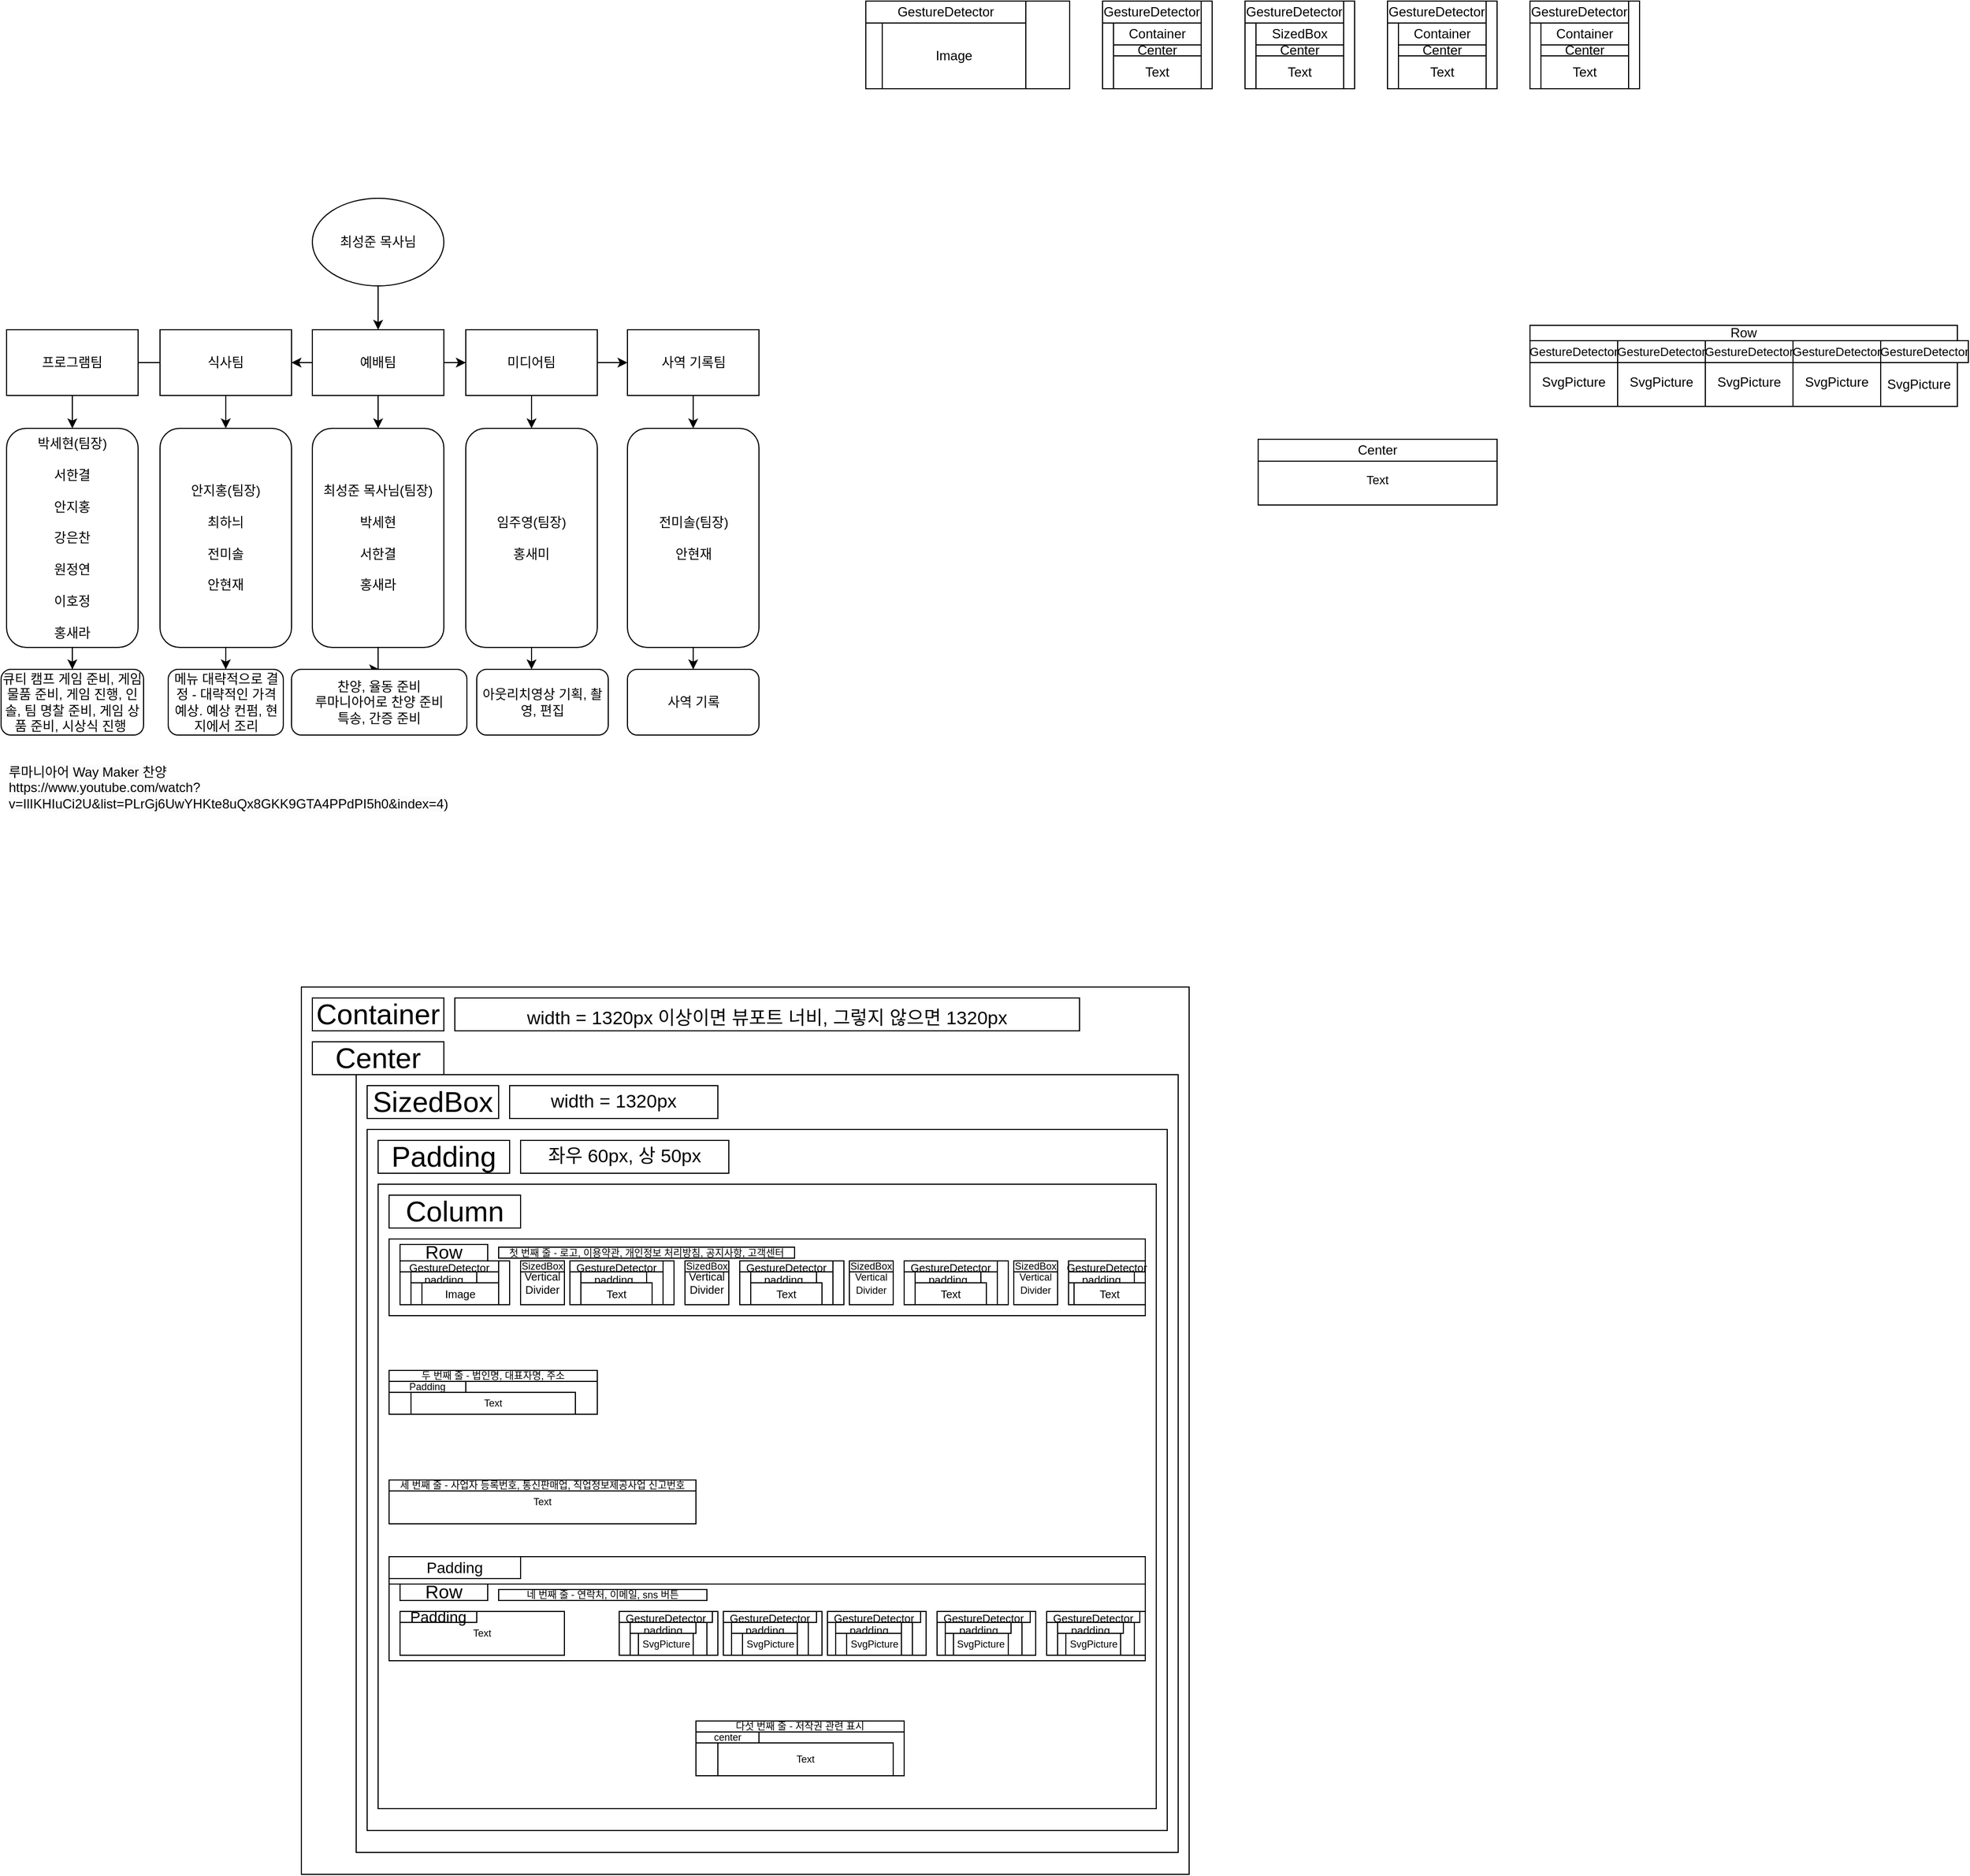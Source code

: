 <mxfile version="21.5.0" type="github">
  <diagram id="M_zqmDelzy8pDt6vgbyE" name="Page-1">
    <mxGraphModel dx="2625" dy="2696" grid="1" gridSize="10" guides="1" tooltips="1" connect="1" arrows="1" fold="1" page="1" pageScale="1" pageWidth="827" pageHeight="1169" math="0" shadow="0">
      <root>
        <mxCell id="0" />
        <mxCell id="1" parent="0" />
        <mxCell id="EXQ4jVyw8t44hVukwaR4-107" value="" style="rounded=0;whiteSpace=wrap;html=1;fontSize=9;" parent="1" vertex="1">
          <mxGeometry x="19" y="40" width="790" height="760" as="geometry" />
        </mxCell>
        <mxCell id="EXQ4jVyw8t44hVukwaR4-1" value="" style="whiteSpace=wrap;html=1;aspect=fixed;" parent="1" vertex="1">
          <mxGeometry x="209" y="570" as="geometry" />
        </mxCell>
        <mxCell id="EXQ4jVyw8t44hVukwaR4-2" value="" style="whiteSpace=wrap;html=1;aspect=fixed;" parent="1" vertex="1">
          <mxGeometry x="9" y="-10" width="810" height="810" as="geometry" />
        </mxCell>
        <mxCell id="EXQ4jVyw8t44hVukwaR4-3" value="&lt;font style=&quot;font-size: 26px&quot;&gt;Container&lt;/font&gt;" style="rounded=0;whiteSpace=wrap;html=1;" parent="1" vertex="1">
          <mxGeometry x="19" width="120" height="30" as="geometry" />
        </mxCell>
        <mxCell id="EXQ4jVyw8t44hVukwaR4-5" value="" style="rounded=0;whiteSpace=wrap;html=1;fontSize=26;" parent="1" vertex="1">
          <mxGeometry x="59" y="70" width="750" height="710" as="geometry" />
        </mxCell>
        <mxCell id="EXQ4jVyw8t44hVukwaR4-6" value="&lt;font style=&quot;font-size: 26px&quot;&gt;SizedBox&lt;/font&gt;" style="rounded=0;whiteSpace=wrap;html=1;" parent="1" vertex="1">
          <mxGeometry x="69" y="80" width="120" height="30" as="geometry" />
        </mxCell>
        <mxCell id="EXQ4jVyw8t44hVukwaR4-8" value="&lt;font style=&quot;font-size: 17px&quot;&gt;width = 1320px 이상이면 뷰포트 너비, 그렇지 않으면 1320px&lt;/font&gt;" style="rounded=0;whiteSpace=wrap;html=1;fontSize=26;" parent="1" vertex="1">
          <mxGeometry x="149" width="570" height="30" as="geometry" />
        </mxCell>
        <mxCell id="EXQ4jVyw8t44hVukwaR4-9" value="width = 1320px" style="rounded=0;whiteSpace=wrap;html=1;fontSize=17;" parent="1" vertex="1">
          <mxGeometry x="199" y="80" width="190" height="30" as="geometry" />
        </mxCell>
        <mxCell id="EXQ4jVyw8t44hVukwaR4-10" value="" style="rounded=0;whiteSpace=wrap;html=1;fontSize=17;" parent="1" vertex="1">
          <mxGeometry x="69" y="120" width="730" height="640" as="geometry" />
        </mxCell>
        <mxCell id="EXQ4jVyw8t44hVukwaR4-11" value="&lt;span style=&quot;font-size: 26px&quot;&gt;Padding&lt;/span&gt;" style="rounded=0;whiteSpace=wrap;html=1;" parent="1" vertex="1">
          <mxGeometry x="79" y="130" width="120" height="30" as="geometry" />
        </mxCell>
        <mxCell id="EXQ4jVyw8t44hVukwaR4-12" value="좌우 60px, 상 50px" style="rounded=0;whiteSpace=wrap;html=1;fontSize=17;" parent="1" vertex="1">
          <mxGeometry x="209" y="130" width="190" height="30" as="geometry" />
        </mxCell>
        <mxCell id="EXQ4jVyw8t44hVukwaR4-13" value="" style="rounded=0;whiteSpace=wrap;html=1;fontSize=17;" parent="1" vertex="1">
          <mxGeometry x="79" y="170" width="710" height="570" as="geometry" />
        </mxCell>
        <mxCell id="EXQ4jVyw8t44hVukwaR4-14" value="&lt;span style=&quot;font-size: 26px&quot;&gt;Column&lt;/span&gt;" style="rounded=0;whiteSpace=wrap;html=1;" parent="1" vertex="1">
          <mxGeometry x="89" y="180" width="120" height="30" as="geometry" />
        </mxCell>
        <mxCell id="EXQ4jVyw8t44hVukwaR4-15" value="" style="rounded=0;whiteSpace=wrap;html=1;fontSize=17;" parent="1" vertex="1">
          <mxGeometry x="89" y="220" width="690" height="70" as="geometry" />
        </mxCell>
        <mxCell id="EXQ4jVyw8t44hVukwaR4-16" value="Row" style="rounded=0;whiteSpace=wrap;html=1;fontSize=17;" parent="1" vertex="1">
          <mxGeometry x="99" y="225" width="80" height="15" as="geometry" />
        </mxCell>
        <mxCell id="EXQ4jVyw8t44hVukwaR4-18" value="" style="rounded=0;whiteSpace=wrap;html=1;fontSize=17;" parent="1" vertex="1">
          <mxGeometry x="99" y="240" width="100" height="40" as="geometry" />
        </mxCell>
        <mxCell id="EXQ4jVyw8t44hVukwaR4-19" value="&lt;font size=&quot;1&quot;&gt;GestureDetector&lt;/font&gt;" style="rounded=0;whiteSpace=wrap;html=1;fontSize=17;" parent="1" vertex="1">
          <mxGeometry x="99" y="240" width="90" height="10" as="geometry" />
        </mxCell>
        <mxCell id="EXQ4jVyw8t44hVukwaR4-20" value="" style="rounded=0;whiteSpace=wrap;html=1;fontSize=16;" parent="1" vertex="1">
          <mxGeometry x="109" y="250" width="80" height="30" as="geometry" />
        </mxCell>
        <mxCell id="EXQ4jVyw8t44hVukwaR4-21" value="&lt;font style=&quot;font-size: 10px&quot;&gt;padding&lt;/font&gt;" style="rounded=0;whiteSpace=wrap;html=1;fontSize=16;" parent="1" vertex="1">
          <mxGeometry x="109" y="250" width="60" height="10" as="geometry" />
        </mxCell>
        <mxCell id="EXQ4jVyw8t44hVukwaR4-22" value="Image" style="rounded=0;whiteSpace=wrap;html=1;fontSize=10;" parent="1" vertex="1">
          <mxGeometry x="119" y="260" width="70" height="20" as="geometry" />
        </mxCell>
        <mxCell id="EXQ4jVyw8t44hVukwaR4-24" value="" style="rounded=0;whiteSpace=wrap;html=1;fontSize=17;" parent="1" vertex="1">
          <mxGeometry x="254" y="240" width="95" height="40" as="geometry" />
        </mxCell>
        <mxCell id="EXQ4jVyw8t44hVukwaR4-25" value="&lt;font size=&quot;1&quot;&gt;GestureDetector&lt;/font&gt;" style="rounded=0;whiteSpace=wrap;html=1;fontSize=17;" parent="1" vertex="1">
          <mxGeometry x="254" y="240" width="85" height="10" as="geometry" />
        </mxCell>
        <mxCell id="EXQ4jVyw8t44hVukwaR4-26" value="" style="rounded=0;whiteSpace=wrap;html=1;fontSize=16;" parent="1" vertex="1">
          <mxGeometry x="264" y="250" width="75" height="30" as="geometry" />
        </mxCell>
        <mxCell id="EXQ4jVyw8t44hVukwaR4-27" value="&lt;font style=&quot;font-size: 10px&quot;&gt;padding&lt;/font&gt;" style="rounded=0;whiteSpace=wrap;html=1;fontSize=16;" parent="1" vertex="1">
          <mxGeometry x="264" y="250" width="60" height="10" as="geometry" />
        </mxCell>
        <mxCell id="EXQ4jVyw8t44hVukwaR4-28" value="Text" style="rounded=0;whiteSpace=wrap;html=1;fontSize=10;" parent="1" vertex="1">
          <mxGeometry x="264" y="260" width="65" height="20" as="geometry" />
        </mxCell>
        <mxCell id="EXQ4jVyw8t44hVukwaR4-30" value="Vertical&lt;br&gt;Divider" style="rounded=0;whiteSpace=wrap;html=1;fontSize=10;" parent="1" vertex="1">
          <mxGeometry x="209" y="240" width="40" height="40" as="geometry" />
        </mxCell>
        <mxCell id="EXQ4jVyw8t44hVukwaR4-31" value="Vertical&lt;br&gt;Divider" style="rounded=0;whiteSpace=wrap;html=1;fontSize=10;" parent="1" vertex="1">
          <mxGeometry x="359" y="240" width="40" height="40" as="geometry" />
        </mxCell>
        <mxCell id="EXQ4jVyw8t44hVukwaR4-32" value="" style="rounded=0;whiteSpace=wrap;html=1;fontSize=17;" parent="1" vertex="1">
          <mxGeometry x="409" y="240" width="95" height="40" as="geometry" />
        </mxCell>
        <mxCell id="EXQ4jVyw8t44hVukwaR4-33" value="&lt;font size=&quot;1&quot;&gt;GestureDetector&lt;/font&gt;" style="rounded=0;whiteSpace=wrap;html=1;fontSize=17;" parent="1" vertex="1">
          <mxGeometry x="409" y="240" width="85" height="10" as="geometry" />
        </mxCell>
        <mxCell id="EXQ4jVyw8t44hVukwaR4-35" value="" style="rounded=0;whiteSpace=wrap;html=1;fontSize=16;" parent="1" vertex="1">
          <mxGeometry x="419" y="250" width="75" height="30" as="geometry" />
        </mxCell>
        <mxCell id="EXQ4jVyw8t44hVukwaR4-36" value="&lt;font style=&quot;font-size: 10px&quot;&gt;padding&lt;/font&gt;" style="rounded=0;whiteSpace=wrap;html=1;fontSize=16;" parent="1" vertex="1">
          <mxGeometry x="419" y="250" width="60" height="10" as="geometry" />
        </mxCell>
        <mxCell id="EXQ4jVyw8t44hVukwaR4-37" value="Text" style="rounded=0;whiteSpace=wrap;html=1;fontSize=10;" parent="1" vertex="1">
          <mxGeometry x="419" y="260" width="65" height="20" as="geometry" />
        </mxCell>
        <mxCell id="EXQ4jVyw8t44hVukwaR4-38" value="&lt;font style=&quot;font-size: 9px&quot;&gt;Vertical&lt;br style=&quot;font-size: 9px&quot;&gt;Divider&lt;/font&gt;" style="rounded=0;whiteSpace=wrap;html=1;fontSize=10;" parent="1" vertex="1">
          <mxGeometry x="509" y="240" width="40" height="40" as="geometry" />
        </mxCell>
        <mxCell id="EXQ4jVyw8t44hVukwaR4-39" value="" style="rounded=0;whiteSpace=wrap;html=1;fontSize=17;" parent="1" vertex="1">
          <mxGeometry x="559" y="240" width="95" height="40" as="geometry" />
        </mxCell>
        <mxCell id="EXQ4jVyw8t44hVukwaR4-40" value="" style="rounded=0;whiteSpace=wrap;html=1;fontSize=16;" parent="1" vertex="1">
          <mxGeometry x="569" y="250" width="75" height="30" as="geometry" />
        </mxCell>
        <mxCell id="EXQ4jVyw8t44hVukwaR4-41" value="&lt;font size=&quot;1&quot;&gt;GestureDetector&lt;/font&gt;" style="rounded=0;whiteSpace=wrap;html=1;fontSize=17;" parent="1" vertex="1">
          <mxGeometry x="559" y="240" width="85" height="10" as="geometry" />
        </mxCell>
        <mxCell id="EXQ4jVyw8t44hVukwaR4-42" value="&lt;font style=&quot;font-size: 10px&quot;&gt;padding&lt;/font&gt;" style="rounded=0;whiteSpace=wrap;html=1;fontSize=16;" parent="1" vertex="1">
          <mxGeometry x="569" y="250" width="60" height="10" as="geometry" />
        </mxCell>
        <mxCell id="EXQ4jVyw8t44hVukwaR4-43" value="Text" style="rounded=0;whiteSpace=wrap;html=1;fontSize=10;" parent="1" vertex="1">
          <mxGeometry x="569" y="260" width="65" height="20" as="geometry" />
        </mxCell>
        <mxCell id="EXQ4jVyw8t44hVukwaR4-44" value="&lt;font style=&quot;font-size: 9px&quot;&gt;Vertical&lt;br style=&quot;font-size: 9px&quot;&gt;Divider&lt;/font&gt;" style="rounded=0;whiteSpace=wrap;html=1;fontSize=10;" parent="1" vertex="1">
          <mxGeometry x="659" y="240" width="40" height="40" as="geometry" />
        </mxCell>
        <mxCell id="EXQ4jVyw8t44hVukwaR4-45" value="" style="rounded=0;whiteSpace=wrap;html=1;fontSize=17;" parent="1" vertex="1">
          <mxGeometry x="709" y="240" width="70" height="40" as="geometry" />
        </mxCell>
        <mxCell id="EXQ4jVyw8t44hVukwaR4-46" value="&lt;font size=&quot;1&quot;&gt;GestureDetector&lt;/font&gt;" style="rounded=0;whiteSpace=wrap;html=1;fontSize=17;" parent="1" vertex="1">
          <mxGeometry x="709" y="240" width="70" height="10" as="geometry" />
        </mxCell>
        <mxCell id="EXQ4jVyw8t44hVukwaR4-47" value="&lt;font style=&quot;font-size: 10px&quot;&gt;padding&lt;/font&gt;" style="rounded=0;whiteSpace=wrap;html=1;fontSize=16;" parent="1" vertex="1">
          <mxGeometry x="709" y="250" width="60" height="10" as="geometry" />
        </mxCell>
        <mxCell id="EXQ4jVyw8t44hVukwaR4-48" value="Text" style="rounded=0;whiteSpace=wrap;html=1;fontSize=10;" parent="1" vertex="1">
          <mxGeometry x="714" y="260" width="65" height="20" as="geometry" />
        </mxCell>
        <mxCell id="EXQ4jVyw8t44hVukwaR4-50" value="" style="rounded=0;whiteSpace=wrap;html=1;fontSize=9;" parent="1" vertex="1">
          <mxGeometry x="89" y="340" width="190" height="40" as="geometry" />
        </mxCell>
        <mxCell id="EXQ4jVyw8t44hVukwaR4-57" value="Text" style="rounded=0;whiteSpace=wrap;html=1;fontSize=9;" parent="1" vertex="1">
          <mxGeometry x="89" y="440" width="280" height="40" as="geometry" />
        </mxCell>
        <mxCell id="EXQ4jVyw8t44hVukwaR4-59" value="" style="rounded=0;whiteSpace=wrap;html=1;fontSize=17;" parent="1" vertex="1">
          <mxGeometry x="89" y="535" width="690" height="70" as="geometry" />
        </mxCell>
        <mxCell id="EXQ4jVyw8t44hVukwaR4-60" value="Row" style="rounded=0;whiteSpace=wrap;html=1;fontSize=17;" parent="1" vertex="1">
          <mxGeometry x="99" y="535" width="80" height="15" as="geometry" />
        </mxCell>
        <mxCell id="EXQ4jVyw8t44hVukwaR4-62" value="Text" style="rounded=0;whiteSpace=wrap;html=1;fontSize=9;" parent="1" vertex="1">
          <mxGeometry x="99" y="560" width="150" height="40" as="geometry" />
        </mxCell>
        <mxCell id="EXQ4jVyw8t44hVukwaR4-65" value="" style="rounded=0;whiteSpace=wrap;html=1;fontSize=9;" parent="1" vertex="1">
          <mxGeometry x="299" y="560" width="90" height="40" as="geometry" />
        </mxCell>
        <mxCell id="EXQ4jVyw8t44hVukwaR4-66" value="" style="rounded=0;whiteSpace=wrap;html=1;fontSize=9;" parent="1" vertex="1">
          <mxGeometry x="394" y="560" width="90" height="40" as="geometry" />
        </mxCell>
        <mxCell id="EXQ4jVyw8t44hVukwaR4-67" value="" style="rounded=0;whiteSpace=wrap;html=1;fontSize=9;" parent="1" vertex="1">
          <mxGeometry x="489" y="560" width="90" height="40" as="geometry" />
        </mxCell>
        <mxCell id="EXQ4jVyw8t44hVukwaR4-68" value="" style="rounded=0;whiteSpace=wrap;html=1;fontSize=9;" parent="1" vertex="1">
          <mxGeometry x="589" y="560" width="90" height="40" as="geometry" />
        </mxCell>
        <mxCell id="EXQ4jVyw8t44hVukwaR4-69" value="" style="rounded=0;whiteSpace=wrap;html=1;fontSize=9;" parent="1" vertex="1">
          <mxGeometry x="689" y="560" width="90" height="40" as="geometry" />
        </mxCell>
        <mxCell id="EXQ4jVyw8t44hVukwaR4-70" value="&lt;font size=&quot;1&quot;&gt;GestureDetector&lt;/font&gt;" style="rounded=0;whiteSpace=wrap;html=1;fontSize=17;" parent="1" vertex="1">
          <mxGeometry x="299" y="560" width="85" height="10" as="geometry" />
        </mxCell>
        <mxCell id="EXQ4jVyw8t44hVukwaR4-71" value="&lt;font size=&quot;1&quot;&gt;GestureDetector&lt;/font&gt;" style="rounded=0;whiteSpace=wrap;html=1;fontSize=17;" parent="1" vertex="1">
          <mxGeometry x="394" y="560" width="85" height="10" as="geometry" />
        </mxCell>
        <mxCell id="EXQ4jVyw8t44hVukwaR4-72" value="&lt;font size=&quot;1&quot;&gt;GestureDetector&lt;/font&gt;" style="rounded=0;whiteSpace=wrap;html=1;fontSize=17;" parent="1" vertex="1">
          <mxGeometry x="489" y="560" width="85" height="10" as="geometry" />
        </mxCell>
        <mxCell id="EXQ4jVyw8t44hVukwaR4-73" value="&lt;font size=&quot;1&quot;&gt;GestureDetector&lt;/font&gt;" style="rounded=0;whiteSpace=wrap;html=1;fontSize=17;" parent="1" vertex="1">
          <mxGeometry x="589" y="560" width="85" height="10" as="geometry" />
        </mxCell>
        <mxCell id="EXQ4jVyw8t44hVukwaR4-76" value="" style="rounded=0;whiteSpace=wrap;html=1;fontSize=9;" parent="1" vertex="1">
          <mxGeometry x="309" y="570" width="70" height="30" as="geometry" />
        </mxCell>
        <mxCell id="EXQ4jVyw8t44hVukwaR4-77" value="&lt;font style=&quot;font-size: 10px&quot;&gt;padding&lt;/font&gt;" style="rounded=0;whiteSpace=wrap;html=1;fontSize=16;" parent="1" vertex="1">
          <mxGeometry x="309" y="570" width="60" height="10" as="geometry" />
        </mxCell>
        <mxCell id="EXQ4jVyw8t44hVukwaR4-78" value="" style="rounded=0;whiteSpace=wrap;html=1;fontSize=9;" parent="1" vertex="1">
          <mxGeometry x="401.5" y="570" width="70" height="30" as="geometry" />
        </mxCell>
        <mxCell id="EXQ4jVyw8t44hVukwaR4-79" value="" style="rounded=0;whiteSpace=wrap;html=1;fontSize=9;" parent="1" vertex="1">
          <mxGeometry x="496.5" y="570" width="70" height="30" as="geometry" />
        </mxCell>
        <mxCell id="EXQ4jVyw8t44hVukwaR4-80" value="" style="rounded=0;whiteSpace=wrap;html=1;fontSize=9;" parent="1" vertex="1">
          <mxGeometry x="596.5" y="570" width="70" height="30" as="geometry" />
        </mxCell>
        <mxCell id="EXQ4jVyw8t44hVukwaR4-81" value="" style="rounded=0;whiteSpace=wrap;html=1;fontSize=9;" parent="1" vertex="1">
          <mxGeometry x="699" y="570" width="70" height="30" as="geometry" />
        </mxCell>
        <mxCell id="EXQ4jVyw8t44hVukwaR4-82" value="&lt;font size=&quot;1&quot;&gt;GestureDetector&lt;/font&gt;" style="rounded=0;whiteSpace=wrap;html=1;fontSize=17;" parent="1" vertex="1">
          <mxGeometry x="689" y="560" width="85" height="10" as="geometry" />
        </mxCell>
        <mxCell id="EXQ4jVyw8t44hVukwaR4-83" value="&lt;font style=&quot;font-size: 10px&quot;&gt;padding&lt;/font&gt;" style="rounded=0;whiteSpace=wrap;html=1;fontSize=16;" parent="1" vertex="1">
          <mxGeometry x="401.5" y="570" width="60" height="10" as="geometry" />
        </mxCell>
        <mxCell id="EXQ4jVyw8t44hVukwaR4-84" value="&lt;font style=&quot;font-size: 10px&quot;&gt;padding&lt;/font&gt;" style="rounded=0;whiteSpace=wrap;html=1;fontSize=16;" parent="1" vertex="1">
          <mxGeometry x="496.5" y="570" width="60" height="10" as="geometry" />
        </mxCell>
        <mxCell id="EXQ4jVyw8t44hVukwaR4-85" value="&lt;font style=&quot;font-size: 10px&quot;&gt;padding&lt;/font&gt;" style="rounded=0;whiteSpace=wrap;html=1;fontSize=16;" parent="1" vertex="1">
          <mxGeometry x="596.5" y="570" width="60" height="10" as="geometry" />
        </mxCell>
        <mxCell id="EXQ4jVyw8t44hVukwaR4-86" value="&lt;font style=&quot;font-size: 10px&quot;&gt;padding&lt;/font&gt;" style="rounded=0;whiteSpace=wrap;html=1;fontSize=16;" parent="1" vertex="1">
          <mxGeometry x="699" y="570" width="60" height="10" as="geometry" />
        </mxCell>
        <mxCell id="EXQ4jVyw8t44hVukwaR4-87" value="SvgPicture" style="rounded=0;whiteSpace=wrap;html=1;fontSize=9;" parent="1" vertex="1">
          <mxGeometry x="316.5" y="580" width="50" height="20" as="geometry" />
        </mxCell>
        <mxCell id="EXQ4jVyw8t44hVukwaR4-88" value="SvgPicture" style="rounded=0;whiteSpace=wrap;html=1;fontSize=9;" parent="1" vertex="1">
          <mxGeometry x="411.5" y="580" width="50" height="20" as="geometry" />
        </mxCell>
        <mxCell id="EXQ4jVyw8t44hVukwaR4-89" value="SvgPicture" style="rounded=0;whiteSpace=wrap;html=1;fontSize=9;" parent="1" vertex="1">
          <mxGeometry x="506.5" y="580" width="50" height="20" as="geometry" />
        </mxCell>
        <mxCell id="EXQ4jVyw8t44hVukwaR4-90" value="SvgPicture" style="rounded=0;whiteSpace=wrap;html=1;fontSize=9;" parent="1" vertex="1">
          <mxGeometry x="604" y="580" width="50" height="20" as="geometry" />
        </mxCell>
        <mxCell id="EXQ4jVyw8t44hVukwaR4-91" value="SvgPicture" style="rounded=0;whiteSpace=wrap;html=1;fontSize=9;" parent="1" vertex="1">
          <mxGeometry x="706.5" y="580" width="50" height="20" as="geometry" />
        </mxCell>
        <mxCell id="EXQ4jVyw8t44hVukwaR4-93" value="" style="rounded=0;whiteSpace=wrap;html=1;fontSize=9;" parent="1" vertex="1">
          <mxGeometry x="369" y="670" width="190" height="40" as="geometry" />
        </mxCell>
        <mxCell id="EXQ4jVyw8t44hVukwaR4-94" value="center" style="rounded=0;whiteSpace=wrap;html=1;fontSize=9;" parent="1" vertex="1">
          <mxGeometry x="369" y="670" width="57.5" height="10" as="geometry" />
        </mxCell>
        <mxCell id="EXQ4jVyw8t44hVukwaR4-95" value="Text" style="rounded=0;whiteSpace=wrap;html=1;fontSize=9;" parent="1" vertex="1">
          <mxGeometry x="389" y="680" width="160" height="30" as="geometry" />
        </mxCell>
        <mxCell id="EXQ4jVyw8t44hVukwaR4-96" value="첫 번째 줄 - 로고, 이용약관, 개인정보 처리방침, 공지사항, 고객센터" style="rounded=0;whiteSpace=wrap;html=1;fontSize=9;" parent="1" vertex="1">
          <mxGeometry x="189" y="227.5" width="270" height="10" as="geometry" />
        </mxCell>
        <mxCell id="EXQ4jVyw8t44hVukwaR4-98" value="두 번째 줄 - 법인명, 대표자명, 주소&lt;span style=&quot;color: rgba(0 , 0 , 0 , 0) ; font-family: monospace ; font-size: 0px&quot;&gt;%3CmxGraphModel%3E%3Croot%3E%3CmxCell%20id%3D%220%22%2F%3E%3CmxCell%20id%3D%221%22%20parent%3D%220%22%2F%3E%3CmxCell%20id%3D%222%22%20value%3D%22%EC%B2%AB%20%EB%B2%88%EC%A7%B8%20%EC%A4%84%EA%B3%BC%20%EB%91%90%20%EB%B2%88%EC%A7%B8%20%EC%A4%84%20%EC%82%AC%EC%9D%B4%EC%9D%98%20%EC%97%AC%EB%B0%B1%22%20style%3D%22rounded%3D0%3BwhiteSpace%3Dwrap%3Bhtml%3D1%3BfontSize%3D9%3B%22%20vertex%3D%221%22%20parent%3D%221%22%3E%3CmxGeometry%20x%3D%2240%22%20y%3D%22525%22%20width%3D%22190%22%20height%3D%2210%22%20as%3D%22geometry%22%2F%3E%3C%2FmxCell%3E%3C%2Froot%3E%3C%2FmxGraphModel%3E&lt;/span&gt;" style="rounded=0;whiteSpace=wrap;html=1;fontSize=9;" parent="1" vertex="1">
          <mxGeometry x="89" y="340" width="190" height="10" as="geometry" />
        </mxCell>
        <mxCell id="EXQ4jVyw8t44hVukwaR4-100" value="세 번째 줄 - 사업자 등록번호, 통신판매업, 직업정보제공사업 신고번호" style="rounded=0;whiteSpace=wrap;html=1;fontSize=9;" parent="1" vertex="1">
          <mxGeometry x="89" y="440" width="280" height="10" as="geometry" />
        </mxCell>
        <mxCell id="EXQ4jVyw8t44hVukwaR4-102" value="네 번째 줄 - 연락처, 이메일, sns 버튼" style="rounded=0;whiteSpace=wrap;html=1;fontSize=9;" parent="1" vertex="1">
          <mxGeometry x="189" y="540" width="190" height="10" as="geometry" />
        </mxCell>
        <mxCell id="EXQ4jVyw8t44hVukwaR4-105" value="다섯 번째 줄 - 저작권 관련 표시" style="rounded=0;whiteSpace=wrap;html=1;fontSize=9;" parent="1" vertex="1">
          <mxGeometry x="369" y="660" width="190" height="10" as="geometry" />
        </mxCell>
        <mxCell id="EXQ4jVyw8t44hVukwaR4-109" value="&lt;span style=&quot;font-size: 26px&quot;&gt;Center&lt;/span&gt;" style="rounded=0;whiteSpace=wrap;html=1;" parent="1" vertex="1">
          <mxGeometry x="19" y="40" width="120" height="30" as="geometry" />
        </mxCell>
        <mxCell id="EXQ4jVyw8t44hVukwaR4-110" value="SizedBox" style="rounded=0;whiteSpace=wrap;html=1;shadow=0;fontSize=9;" parent="1" vertex="1">
          <mxGeometry x="209" y="240" width="40" height="10" as="geometry" />
        </mxCell>
        <mxCell id="EXQ4jVyw8t44hVukwaR4-113" value="SizedBox" style="rounded=0;whiteSpace=wrap;html=1;shadow=0;fontSize=9;" parent="1" vertex="1">
          <mxGeometry x="359" y="240" width="40" height="10" as="geometry" />
        </mxCell>
        <mxCell id="EXQ4jVyw8t44hVukwaR4-114" value="SizedBox" style="rounded=0;whiteSpace=wrap;html=1;shadow=0;fontSize=9;" parent="1" vertex="1">
          <mxGeometry x="509" y="240" width="40" height="10" as="geometry" />
        </mxCell>
        <mxCell id="EXQ4jVyw8t44hVukwaR4-115" value="SizedBox" style="rounded=0;whiteSpace=wrap;html=1;shadow=0;fontSize=9;" parent="1" vertex="1">
          <mxGeometry x="659" y="240" width="40" height="10" as="geometry" />
        </mxCell>
        <mxCell id="EXQ4jVyw8t44hVukwaR4-116" value="Padding" style="rounded=0;whiteSpace=wrap;html=1;shadow=0;fontSize=9;" parent="1" vertex="1">
          <mxGeometry x="89" y="350" width="70" height="10" as="geometry" />
        </mxCell>
        <mxCell id="EXQ4jVyw8t44hVukwaR4-118" value="Text" style="rounded=0;whiteSpace=wrap;html=1;shadow=0;fontSize=9;" parent="1" vertex="1">
          <mxGeometry x="109" y="360" width="150" height="20" as="geometry" />
        </mxCell>
        <mxCell id="EXQ4jVyw8t44hVukwaR4-119" value="" style="rounded=0;whiteSpace=wrap;html=1;shadow=0;fontSize=9;" parent="1" vertex="1">
          <mxGeometry x="89" y="510" width="690" height="25" as="geometry" />
        </mxCell>
        <mxCell id="EXQ4jVyw8t44hVukwaR4-120" value="&lt;font style=&quot;font-size: 14px&quot;&gt;Padding&lt;/font&gt;" style="rounded=0;whiteSpace=wrap;html=1;shadow=0;fontSize=9;" parent="1" vertex="1">
          <mxGeometry x="89" y="510" width="120" height="20" as="geometry" />
        </mxCell>
        <mxCell id="EXQ4jVyw8t44hVukwaR4-121" value="Padding" style="rounded=0;whiteSpace=wrap;html=1;shadow=0;fontSize=14;" parent="1" vertex="1">
          <mxGeometry x="99" y="560" width="70" height="10" as="geometry" />
        </mxCell>
        <mxCell id="57l0s3gI56-OWIWqzOJ4-40" value="" style="rounded=0;whiteSpace=wrap;html=1;" parent="1" vertex="1">
          <mxGeometry x="524" y="-910" width="186" height="80" as="geometry" />
        </mxCell>
        <mxCell id="57l0s3gI56-OWIWqzOJ4-41" value="GestureDetector" style="rounded=0;whiteSpace=wrap;html=1;" parent="1" vertex="1">
          <mxGeometry x="524" y="-910" width="146" height="20" as="geometry" />
        </mxCell>
        <mxCell id="57l0s3gI56-OWIWqzOJ4-42" value="Image" style="rounded=0;whiteSpace=wrap;html=1;" parent="1" vertex="1">
          <mxGeometry x="539" y="-890" width="131" height="60" as="geometry" />
        </mxCell>
        <mxCell id="57l0s3gI56-OWIWqzOJ4-43" value="" style="rounded=0;whiteSpace=wrap;html=1;" parent="1" vertex="1">
          <mxGeometry x="740" y="-910" width="100" height="80" as="geometry" />
        </mxCell>
        <mxCell id="57l0s3gI56-OWIWqzOJ4-44" value="" style="rounded=0;whiteSpace=wrap;html=1;" parent="1" vertex="1">
          <mxGeometry x="870" y="-910" width="100" height="80" as="geometry" />
        </mxCell>
        <mxCell id="57l0s3gI56-OWIWqzOJ4-45" value="" style="rounded=0;whiteSpace=wrap;html=1;" parent="1" vertex="1">
          <mxGeometry x="1000" y="-910" width="100" height="80" as="geometry" />
        </mxCell>
        <mxCell id="57l0s3gI56-OWIWqzOJ4-46" value="" style="rounded=0;whiteSpace=wrap;html=1;" parent="1" vertex="1">
          <mxGeometry x="1130" y="-910" width="100" height="80" as="geometry" />
        </mxCell>
        <mxCell id="57l0s3gI56-OWIWqzOJ4-47" value="GestureDetector" style="rounded=0;whiteSpace=wrap;html=1;" parent="1" vertex="1">
          <mxGeometry x="740" y="-910" width="90" height="20" as="geometry" />
        </mxCell>
        <mxCell id="57l0s3gI56-OWIWqzOJ4-48" value="GestureDetector" style="rounded=0;whiteSpace=wrap;html=1;" parent="1" vertex="1">
          <mxGeometry x="870" y="-910" width="90" height="20" as="geometry" />
        </mxCell>
        <mxCell id="57l0s3gI56-OWIWqzOJ4-49" value="GestureDetector" style="rounded=0;whiteSpace=wrap;html=1;" parent="1" vertex="1">
          <mxGeometry x="1000" y="-910" width="90" height="20" as="geometry" />
        </mxCell>
        <mxCell id="57l0s3gI56-OWIWqzOJ4-50" value="GestureDetector" style="rounded=0;whiteSpace=wrap;html=1;" parent="1" vertex="1">
          <mxGeometry x="1130" y="-910" width="90" height="20" as="geometry" />
        </mxCell>
        <mxCell id="57l0s3gI56-OWIWqzOJ4-51" value="&lt;br&gt;&lt;br&gt;Text" style="rounded=0;whiteSpace=wrap;html=1;" parent="1" vertex="1">
          <mxGeometry x="750" y="-890" width="80" height="60" as="geometry" />
        </mxCell>
        <mxCell id="57l0s3gI56-OWIWqzOJ4-52" value="Container" style="rounded=0;whiteSpace=wrap;html=1;" parent="1" vertex="1">
          <mxGeometry x="750" y="-890" width="80" height="20" as="geometry" />
        </mxCell>
        <mxCell id="57l0s3gI56-OWIWqzOJ4-54" value="&lt;br&gt;&lt;br&gt;Text" style="rounded=0;whiteSpace=wrap;html=1;" parent="1" vertex="1">
          <mxGeometry x="880" y="-890" width="80" height="60" as="geometry" />
        </mxCell>
        <mxCell id="57l0s3gI56-OWIWqzOJ4-55" value="&lt;br&gt;&lt;br&gt;Text" style="rounded=0;whiteSpace=wrap;html=1;" parent="1" vertex="1">
          <mxGeometry x="1010" y="-890" width="80" height="60" as="geometry" />
        </mxCell>
        <mxCell id="57l0s3gI56-OWIWqzOJ4-56" value="&lt;br&gt;&lt;br&gt;Text" style="rounded=0;whiteSpace=wrap;html=1;" parent="1" vertex="1">
          <mxGeometry x="1140" y="-890" width="80" height="60" as="geometry" />
        </mxCell>
        <mxCell id="57l0s3gI56-OWIWqzOJ4-57" value="SizedBox" style="rounded=0;whiteSpace=wrap;html=1;" parent="1" vertex="1">
          <mxGeometry x="880" y="-890" width="80" height="20" as="geometry" />
        </mxCell>
        <mxCell id="57l0s3gI56-OWIWqzOJ4-58" value="Container" style="rounded=0;whiteSpace=wrap;html=1;" parent="1" vertex="1">
          <mxGeometry x="1010" y="-890" width="80" height="20" as="geometry" />
        </mxCell>
        <mxCell id="57l0s3gI56-OWIWqzOJ4-59" value="Container" style="rounded=0;whiteSpace=wrap;html=1;" parent="1" vertex="1">
          <mxGeometry x="1140" y="-890" width="80" height="20" as="geometry" />
        </mxCell>
        <mxCell id="57l0s3gI56-OWIWqzOJ4-60" value="Center" style="rounded=0;whiteSpace=wrap;html=1;" parent="1" vertex="1">
          <mxGeometry x="750" y="-870" width="80" height="10" as="geometry" />
        </mxCell>
        <mxCell id="57l0s3gI56-OWIWqzOJ4-61" value="Center" style="rounded=0;whiteSpace=wrap;html=1;" parent="1" vertex="1">
          <mxGeometry x="880" y="-870" width="80" height="10" as="geometry" />
        </mxCell>
        <mxCell id="57l0s3gI56-OWIWqzOJ4-62" value="Center" style="rounded=0;whiteSpace=wrap;html=1;" parent="1" vertex="1">
          <mxGeometry x="1010" y="-870" width="80" height="10" as="geometry" />
        </mxCell>
        <mxCell id="57l0s3gI56-OWIWqzOJ4-63" value="Center" style="rounded=0;whiteSpace=wrap;html=1;" parent="1" vertex="1">
          <mxGeometry x="1140" y="-870" width="80" height="10" as="geometry" />
        </mxCell>
        <mxCell id="57l0s3gI56-OWIWqzOJ4-70" value="" style="rounded=0;whiteSpace=wrap;html=1;" parent="1" vertex="1">
          <mxGeometry x="1130" y="-614" width="390" height="74" as="geometry" />
        </mxCell>
        <mxCell id="57l0s3gI56-OWIWqzOJ4-71" value="Row" style="rounded=0;whiteSpace=wrap;html=1;" parent="1" vertex="1">
          <mxGeometry x="1130" y="-614" width="390" height="14" as="geometry" />
        </mxCell>
        <mxCell id="57l0s3gI56-OWIWqzOJ4-72" value="&lt;br&gt;SvgPicture" style="rounded=0;whiteSpace=wrap;html=1;" parent="1" vertex="1">
          <mxGeometry x="1130" y="-600" width="80" height="60" as="geometry" />
        </mxCell>
        <mxCell id="57l0s3gI56-OWIWqzOJ4-73" value="&lt;br&gt;SvgPicture" style="rounded=0;whiteSpace=wrap;html=1;" parent="1" vertex="1">
          <mxGeometry x="1210" y="-600" width="80" height="60" as="geometry" />
        </mxCell>
        <mxCell id="57l0s3gI56-OWIWqzOJ4-74" value="&lt;br&gt;SvgPicture" style="rounded=0;whiteSpace=wrap;html=1;" parent="1" vertex="1">
          <mxGeometry x="1290" y="-600" width="80" height="60" as="geometry" />
        </mxCell>
        <mxCell id="57l0s3gI56-OWIWqzOJ4-75" value="&lt;br&gt;SvgPicture" style="rounded=0;whiteSpace=wrap;html=1;" parent="1" vertex="1">
          <mxGeometry x="1370" y="-600" width="80" height="60" as="geometry" />
        </mxCell>
        <mxCell id="57l0s3gI56-OWIWqzOJ4-76" value="&lt;font style=&quot;font-size: 11px&quot;&gt;GestureDetector&lt;/font&gt;" style="rounded=0;whiteSpace=wrap;html=1;" parent="1" vertex="1">
          <mxGeometry x="1130" y="-600" width="80" height="20" as="geometry" />
        </mxCell>
        <mxCell id="57l0s3gI56-OWIWqzOJ4-77" value="&lt;font style=&quot;font-size: 11px&quot;&gt;GestureDetector&lt;/font&gt;" style="rounded=0;whiteSpace=wrap;html=1;" parent="1" vertex="1">
          <mxGeometry x="1210" y="-600" width="80" height="20" as="geometry" />
        </mxCell>
        <mxCell id="57l0s3gI56-OWIWqzOJ4-78" value="&lt;font style=&quot;font-size: 11px&quot;&gt;GestureDetector&lt;/font&gt;" style="rounded=0;whiteSpace=wrap;html=1;" parent="1" vertex="1">
          <mxGeometry x="1290" y="-600" width="80" height="20" as="geometry" />
        </mxCell>
        <mxCell id="57l0s3gI56-OWIWqzOJ4-79" value="&lt;font style=&quot;font-size: 11px&quot;&gt;GestureDetector&lt;/font&gt;" style="rounded=0;whiteSpace=wrap;html=1;" parent="1" vertex="1">
          <mxGeometry x="1370" y="-600" width="80" height="20" as="geometry" />
        </mxCell>
        <mxCell id="57l0s3gI56-OWIWqzOJ4-80" value="&lt;font style=&quot;font-size: 11px&quot;&gt;GestureDetector&lt;/font&gt;" style="rounded=0;whiteSpace=wrap;html=1;" parent="1" vertex="1">
          <mxGeometry x="1450" y="-600" width="80" height="20" as="geometry" />
        </mxCell>
        <mxCell id="57l0s3gI56-OWIWqzOJ4-84" value="&lt;span style=&quot;font-size: 12px&quot;&gt;SvgPicture&lt;/span&gt;" style="rounded=0;whiteSpace=wrap;html=1;fontSize=11;" parent="1" vertex="1">
          <mxGeometry x="1450" y="-580" width="70" height="40" as="geometry" />
        </mxCell>
        <mxCell id="57l0s3gI56-OWIWqzOJ4-85" value="&lt;br&gt;Text" style="rounded=0;whiteSpace=wrap;html=1;fontSize=11;" parent="1" vertex="1">
          <mxGeometry x="882" y="-510" width="218" height="60" as="geometry" />
        </mxCell>
        <mxCell id="57l0s3gI56-OWIWqzOJ4-86" value="&lt;font style=&quot;font-size: 12px&quot;&gt;Center&lt;/font&gt;" style="rounded=0;whiteSpace=wrap;html=1;fontSize=11;" parent="1" vertex="1">
          <mxGeometry x="882" y="-510" width="218" height="20" as="geometry" />
        </mxCell>
        <mxCell id="TbB3b76XIUmg1TdUY6Nw-3" value="" style="edgeStyle=orthogonalEdgeStyle;rounded=0;orthogonalLoop=1;jettySize=auto;html=1;" edge="1" parent="1" source="TbB3b76XIUmg1TdUY6Nw-1" target="TbB3b76XIUmg1TdUY6Nw-2">
          <mxGeometry relative="1" as="geometry" />
        </mxCell>
        <mxCell id="TbB3b76XIUmg1TdUY6Nw-1" value="최성준 목사님" style="ellipse;whiteSpace=wrap;html=1;" vertex="1" parent="1">
          <mxGeometry x="19" y="-730" width="120" height="80" as="geometry" />
        </mxCell>
        <mxCell id="TbB3b76XIUmg1TdUY6Nw-5" value="" style="edgeStyle=orthogonalEdgeStyle;rounded=0;orthogonalLoop=1;jettySize=auto;html=1;" edge="1" parent="1" source="TbB3b76XIUmg1TdUY6Nw-2" target="TbB3b76XIUmg1TdUY6Nw-4">
          <mxGeometry relative="1" as="geometry" />
        </mxCell>
        <mxCell id="TbB3b76XIUmg1TdUY6Nw-7" value="" style="edgeStyle=orthogonalEdgeStyle;rounded=0;orthogonalLoop=1;jettySize=auto;html=1;" edge="1" parent="1" source="TbB3b76XIUmg1TdUY6Nw-2" target="TbB3b76XIUmg1TdUY6Nw-6">
          <mxGeometry relative="1" as="geometry" />
        </mxCell>
        <mxCell id="TbB3b76XIUmg1TdUY6Nw-11" value="" style="edgeStyle=orthogonalEdgeStyle;rounded=0;orthogonalLoop=1;jettySize=auto;html=1;" edge="1" parent="1" source="TbB3b76XIUmg1TdUY6Nw-2" target="TbB3b76XIUmg1TdUY6Nw-10">
          <mxGeometry relative="1" as="geometry" />
        </mxCell>
        <mxCell id="TbB3b76XIUmg1TdUY6Nw-2" value="예배팀" style="whiteSpace=wrap;html=1;" vertex="1" parent="1">
          <mxGeometry x="19" y="-610" width="120" height="60" as="geometry" />
        </mxCell>
        <mxCell id="TbB3b76XIUmg1TdUY6Nw-38" value="" style="edgeStyle=orthogonalEdgeStyle;rounded=0;orthogonalLoop=1;jettySize=auto;html=1;" edge="1" parent="1" source="TbB3b76XIUmg1TdUY6Nw-4" target="TbB3b76XIUmg1TdUY6Nw-37">
          <mxGeometry relative="1" as="geometry" />
        </mxCell>
        <mxCell id="TbB3b76XIUmg1TdUY6Nw-4" value="최성준 목사님(팀장)&lt;br&gt;&lt;br&gt;박세현&lt;br&gt;&lt;br&gt;서한결&lt;br&gt;&lt;br&gt;홍새라" style="rounded=1;whiteSpace=wrap;html=1;" vertex="1" parent="1">
          <mxGeometry x="19" y="-520" width="120" height="200" as="geometry" />
        </mxCell>
        <mxCell id="TbB3b76XIUmg1TdUY6Nw-9" value="" style="edgeStyle=orthogonalEdgeStyle;rounded=0;orthogonalLoop=1;jettySize=auto;html=1;" edge="1" parent="1" source="TbB3b76XIUmg1TdUY6Nw-6" target="TbB3b76XIUmg1TdUY6Nw-8">
          <mxGeometry relative="1" as="geometry" />
        </mxCell>
        <mxCell id="TbB3b76XIUmg1TdUY6Nw-25" value="" style="edgeStyle=orthogonalEdgeStyle;rounded=0;orthogonalLoop=1;jettySize=auto;html=1;" edge="1" parent="1" source="TbB3b76XIUmg1TdUY6Nw-6" target="TbB3b76XIUmg1TdUY6Nw-24">
          <mxGeometry relative="1" as="geometry" />
        </mxCell>
        <mxCell id="TbB3b76XIUmg1TdUY6Nw-6" value="미디어팀" style="whiteSpace=wrap;html=1;" vertex="1" parent="1">
          <mxGeometry x="159" y="-610" width="120" height="60" as="geometry" />
        </mxCell>
        <mxCell id="TbB3b76XIUmg1TdUY6Nw-44" value="" style="edgeStyle=orthogonalEdgeStyle;rounded=0;orthogonalLoop=1;jettySize=auto;html=1;" edge="1" parent="1" source="TbB3b76XIUmg1TdUY6Nw-8" target="TbB3b76XIUmg1TdUY6Nw-43">
          <mxGeometry relative="1" as="geometry">
            <Array as="points">
              <mxPoint x="230" y="-250" />
            </Array>
          </mxGeometry>
        </mxCell>
        <mxCell id="TbB3b76XIUmg1TdUY6Nw-8" value="임주영(팀장)&lt;br&gt;&lt;br&gt;홍새미" style="rounded=1;whiteSpace=wrap;html=1;" vertex="1" parent="1">
          <mxGeometry x="159" y="-520" width="120" height="200" as="geometry" />
        </mxCell>
        <mxCell id="TbB3b76XIUmg1TdUY6Nw-13" value="" style="edgeStyle=orthogonalEdgeStyle;rounded=0;orthogonalLoop=1;jettySize=auto;html=1;" edge="1" parent="1" source="TbB3b76XIUmg1TdUY6Nw-10" target="TbB3b76XIUmg1TdUY6Nw-12">
          <mxGeometry relative="1" as="geometry" />
        </mxCell>
        <mxCell id="TbB3b76XIUmg1TdUY6Nw-19" value="" style="edgeStyle=orthogonalEdgeStyle;rounded=0;orthogonalLoop=1;jettySize=auto;html=1;" edge="1" parent="1" source="TbB3b76XIUmg1TdUY6Nw-10">
          <mxGeometry relative="1" as="geometry">
            <mxPoint x="-170" y="-580" as="targetPoint" />
          </mxGeometry>
        </mxCell>
        <mxCell id="TbB3b76XIUmg1TdUY6Nw-10" value="식사팀" style="whiteSpace=wrap;html=1;" vertex="1" parent="1">
          <mxGeometry x="-120" y="-610" width="120" height="60" as="geometry" />
        </mxCell>
        <mxCell id="TbB3b76XIUmg1TdUY6Nw-49" value="" style="edgeStyle=orthogonalEdgeStyle;rounded=0;orthogonalLoop=1;jettySize=auto;html=1;" edge="1" parent="1" source="TbB3b76XIUmg1TdUY6Nw-12" target="TbB3b76XIUmg1TdUY6Nw-48">
          <mxGeometry relative="1" as="geometry" />
        </mxCell>
        <mxCell id="TbB3b76XIUmg1TdUY6Nw-12" value="안지홍(팀장)&lt;br&gt;&lt;br&gt;최하늬&lt;br&gt;&lt;br&gt;전미솔&lt;br&gt;&lt;br&gt;안현재" style="rounded=1;whiteSpace=wrap;html=1;" vertex="1" parent="1">
          <mxGeometry x="-120" y="-520" width="120" height="200" as="geometry" />
        </mxCell>
        <mxCell id="TbB3b76XIUmg1TdUY6Nw-27" value="" style="edgeStyle=orthogonalEdgeStyle;rounded=0;orthogonalLoop=1;jettySize=auto;html=1;" edge="1" parent="1" source="TbB3b76XIUmg1TdUY6Nw-24" target="TbB3b76XIUmg1TdUY6Nw-26">
          <mxGeometry relative="1" as="geometry" />
        </mxCell>
        <mxCell id="TbB3b76XIUmg1TdUY6Nw-24" value="사역 기록팀" style="whiteSpace=wrap;html=1;" vertex="1" parent="1">
          <mxGeometry x="306.5" y="-610" width="120" height="60" as="geometry" />
        </mxCell>
        <mxCell id="TbB3b76XIUmg1TdUY6Nw-47" value="" style="edgeStyle=orthogonalEdgeStyle;rounded=0;orthogonalLoop=1;jettySize=auto;html=1;" edge="1" parent="1" source="TbB3b76XIUmg1TdUY6Nw-26" target="TbB3b76XIUmg1TdUY6Nw-46">
          <mxGeometry relative="1" as="geometry" />
        </mxCell>
        <mxCell id="TbB3b76XIUmg1TdUY6Nw-26" value="전미솔(팀장)&lt;br&gt;&lt;br&gt;안현재" style="rounded=1;whiteSpace=wrap;html=1;" vertex="1" parent="1">
          <mxGeometry x="306.5" y="-520" width="120" height="200" as="geometry" />
        </mxCell>
        <mxCell id="TbB3b76XIUmg1TdUY6Nw-28" value="프로그램팀" style="whiteSpace=wrap;html=1;" vertex="1" parent="1">
          <mxGeometry x="-260" y="-610" width="120" height="60" as="geometry" />
        </mxCell>
        <mxCell id="TbB3b76XIUmg1TdUY6Nw-30" value="" style="edgeStyle=orthogonalEdgeStyle;rounded=0;orthogonalLoop=1;jettySize=auto;html=1;exitX=0.5;exitY=1;exitDx=0;exitDy=0;" edge="1" parent="1" target="TbB3b76XIUmg1TdUY6Nw-31" source="TbB3b76XIUmg1TdUY6Nw-28">
          <mxGeometry relative="1" as="geometry">
            <mxPoint x="-371" y="-550" as="sourcePoint" />
          </mxGeometry>
        </mxCell>
        <mxCell id="TbB3b76XIUmg1TdUY6Nw-36" value="" style="edgeStyle=orthogonalEdgeStyle;rounded=0;orthogonalLoop=1;jettySize=auto;html=1;" edge="1" parent="1" source="TbB3b76XIUmg1TdUY6Nw-31" target="TbB3b76XIUmg1TdUY6Nw-35">
          <mxGeometry relative="1" as="geometry" />
        </mxCell>
        <mxCell id="TbB3b76XIUmg1TdUY6Nw-31" value="박세현(팀장)&lt;br&gt;&lt;br&gt;서한결&lt;br&gt;&lt;br&gt;안지홍&lt;br&gt;&lt;br&gt;강은찬&lt;br&gt;&lt;br&gt;원정연&lt;br&gt;&lt;br&gt;이호정&lt;br&gt;&lt;br&gt;홍새라" style="rounded=1;whiteSpace=wrap;html=1;" vertex="1" parent="1">
          <mxGeometry x="-260" y="-520" width="120" height="200" as="geometry" />
        </mxCell>
        <mxCell id="TbB3b76XIUmg1TdUY6Nw-35" value="큐티 캠프 게임 준비, 게임 물품 준비, 게임 진행, 인솔, 팀 명찰 준비, 게임 상품 준비, 시상식 진행&amp;nbsp;" style="whiteSpace=wrap;html=1;rounded=1;" vertex="1" parent="1">
          <mxGeometry x="-265" y="-300" width="130" height="60" as="geometry" />
        </mxCell>
        <mxCell id="TbB3b76XIUmg1TdUY6Nw-37" value="찬양, 율동 준비&lt;br&gt;루마니아어로 찬양 준비&lt;br&gt;특송, 간증 준비" style="whiteSpace=wrap;html=1;rounded=1;" vertex="1" parent="1">
          <mxGeometry y="-300" width="160" height="60" as="geometry" />
        </mxCell>
        <mxCell id="TbB3b76XIUmg1TdUY6Nw-43" value="아웃리치영상 기획, 촬영, 편집" style="whiteSpace=wrap;html=1;rounded=1;" vertex="1" parent="1">
          <mxGeometry x="169" y="-300" width="120" height="60" as="geometry" />
        </mxCell>
        <mxCell id="TbB3b76XIUmg1TdUY6Nw-45" value="&lt;span style=&quot;color: rgb(0, 0, 0); font-family: Helvetica; font-size: 12px; font-style: normal; font-variant-ligatures: normal; font-variant-caps: normal; font-weight: 400; letter-spacing: normal; orphans: 2; text-align: center; text-indent: 0px; text-transform: none; widows: 2; word-spacing: 0px; -webkit-text-stroke-width: 0px; background-color: rgb(251, 251, 251); text-decoration-thickness: initial; text-decoration-style: initial; text-decoration-color: initial; float: none; display: inline !important;&quot;&gt;루마니아어 Way Maker 찬양&lt;br&gt;https://www.youtube.com/watch?v=IlIKHIuCi2U&amp;amp;list=PLrGj6UwYHKte8uQx8GKK9GTA4PPdPI5h0&amp;amp;index=4)&lt;/span&gt;" style="text;whiteSpace=wrap;html=1;" vertex="1" parent="1">
          <mxGeometry x="-260" y="-220" width="560" height="50" as="geometry" />
        </mxCell>
        <mxCell id="TbB3b76XIUmg1TdUY6Nw-46" value="사역 기록" style="whiteSpace=wrap;html=1;rounded=1;" vertex="1" parent="1">
          <mxGeometry x="306.5" y="-300" width="120" height="60" as="geometry" />
        </mxCell>
        <mxCell id="TbB3b76XIUmg1TdUY6Nw-48" value="메뉴 대략적으로 결정 - 대략적인 가격 예상. 예상 컨펌, 현지에서 조리" style="whiteSpace=wrap;html=1;rounded=1;" vertex="1" parent="1">
          <mxGeometry x="-112.5" y="-300" width="105" height="60" as="geometry" />
        </mxCell>
      </root>
    </mxGraphModel>
  </diagram>
</mxfile>
